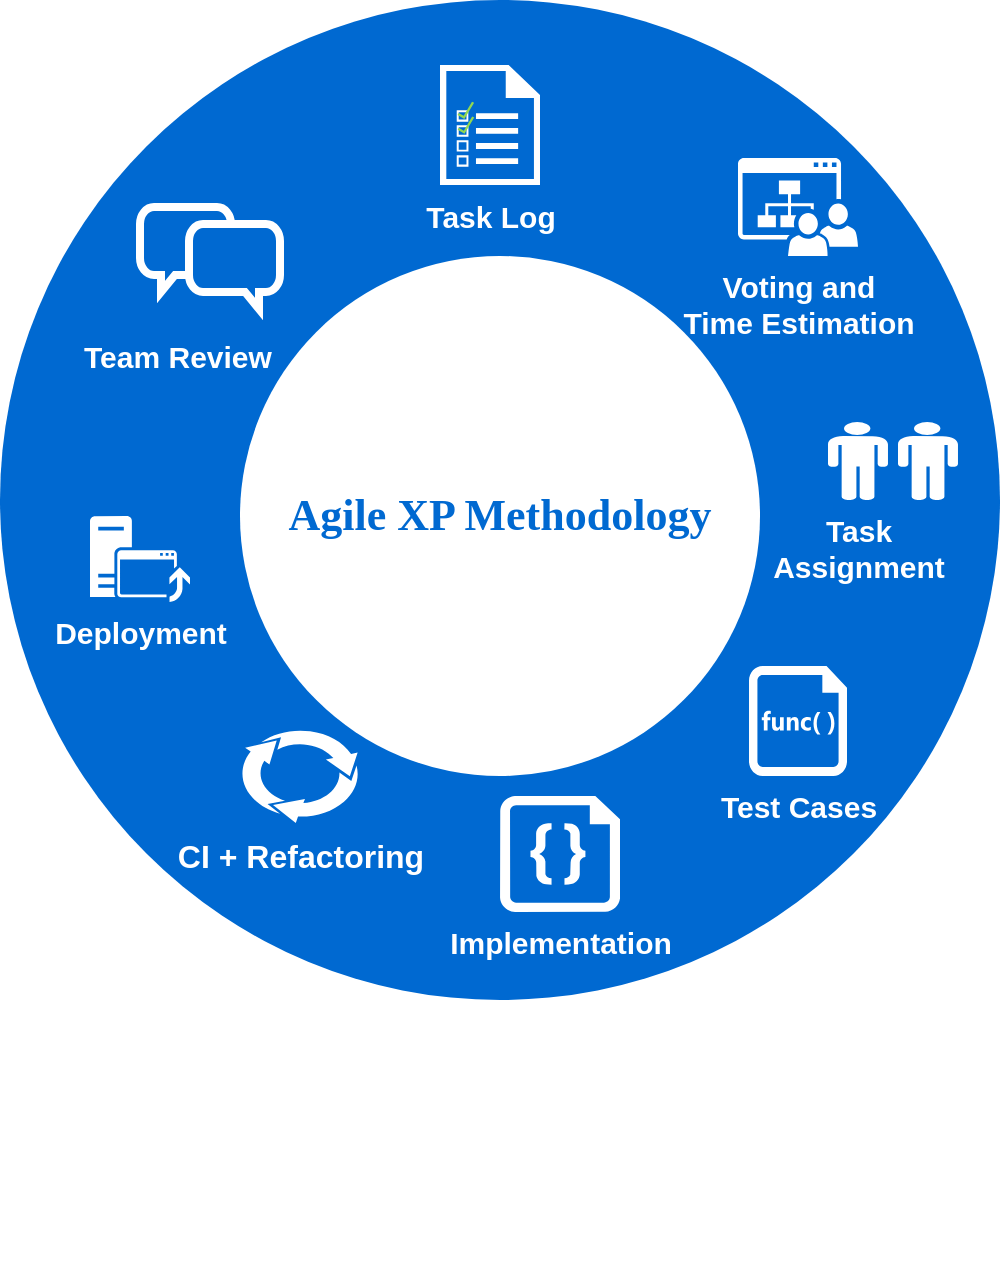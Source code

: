 <mxfile version="10.6.0" type="device"><diagram name="Page-1" id="3e8102d1-ef87-2e61-34e1-82d9a586fe2e"><mxGraphModel dx="1200" dy="687" grid="1" gridSize="10" guides="1" tooltips="1" connect="1" arrows="1" fold="1" page="1" pageScale="1" pageWidth="1100" pageHeight="850" background="#ffffff" math="0" shadow="0"><root><mxCell id="0"/><mxCell id="1" parent="0"/><mxCell id="70666756c84bb93c-1" value="" style="ellipse;whiteSpace=wrap;html=1;rounded=0;shadow=0;comic=0;strokeWidth=1;fontFamily=Verdana;fontSize=14;strokeColor=none;fillColor=#0069D1;" parent="1" vertex="1"><mxGeometry x="280" y="102" width="500" height="500" as="geometry"/></mxCell><mxCell id="70666756c84bb93c-2" value="Agile XP Methodology" style="ellipse;whiteSpace=wrap;html=1;rounded=0;shadow=0;comic=0;strokeWidth=1;fontFamily=Verdana;fontSize=22;strokeColor=none;fillColor=#ffffff;fontColor=#0069D1;fontStyle=1" parent="1" vertex="1"><mxGeometry x="400" y="230" width="260" height="260" as="geometry"/></mxCell><mxCell id="4zJSbUhP1Iekts_MpauV-4" value="&lt;font style=&quot;font-size: 15px&quot;&gt;&lt;b&gt;&lt;font style=&quot;font-size: 15px&quot; color=&quot;#FFFFFF&quot;&gt;Task Log&lt;/font&gt;&lt;/b&gt;&lt;/font&gt;" style="shadow=0;dashed=0;html=1;labelPosition=center;verticalLabelPosition=bottom;verticalAlign=top;align=center;shape=mxgraph.mscae.general.task_list;strokeColor=none;strokeWidth=1;" vertex="1" parent="1"><mxGeometry x="500" y="134.5" width="50" height="60" as="geometry"/></mxCell><mxCell id="4zJSbUhP1Iekts_MpauV-6" value="&lt;div style=&quot;font-size: 15px&quot;&gt;&lt;font style=&quot;font-size: 15px&quot;&gt;&lt;b&gt;&lt;font style=&quot;font-size: 15px&quot; color=&quot;#FFFFFF&quot;&gt;Voting and &lt;br&gt;&lt;/font&gt;&lt;/b&gt;&lt;/font&gt;&lt;/div&gt;&lt;div style=&quot;font-size: 15px&quot;&gt;&lt;font style=&quot;font-size: 15px&quot;&gt;&lt;b&gt;&lt;font style=&quot;font-size: 15px&quot; color=&quot;#FFFFFF&quot;&gt;Time Estimation&lt;/font&gt;&lt;/b&gt;&lt;/font&gt;&lt;/div&gt;" style="shadow=0;dashed=0;html=1;labelPosition=center;verticalLabelPosition=bottom;verticalAlign=top;outlineConnect=0;align=center;shape=mxgraph.office.sites.site_team;strokeColor=none;" vertex="1" parent="1"><mxGeometry x="649" y="181" width="60" height="49" as="geometry"/></mxCell><mxCell id="4zJSbUhP1Iekts_MpauV-10" value="&lt;div&gt;&lt;font size=&quot;1&quot; color=&quot;#FFFFFF&quot;&gt;&lt;b style=&quot;font-size: 15px&quot;&gt;Task &lt;br&gt;&lt;/b&gt;&lt;/font&gt;&lt;/div&gt;&lt;div&gt;&lt;font size=&quot;1&quot; color=&quot;#FFFFFF&quot;&gt;&lt;b style=&quot;font-size: 15px&quot;&gt;Assignment&lt;br&gt;&lt;/b&gt;&lt;/font&gt;&lt;/div&gt;" style="shape=mxgraph.signs.people.man_1;html=1;verticalLabelPosition=bottom;verticalAlign=top;align=center;strokeColor=none;" vertex="1" parent="1"><mxGeometry x="694" y="313" width="30" height="39" as="geometry"/></mxCell><mxCell id="4zJSbUhP1Iekts_MpauV-13" value="" style="shape=mxgraph.signs.people.man_1;html=1;verticalLabelPosition=bottom;verticalAlign=top;align=center;strokeColor=none;rotation=0;" vertex="1" parent="1"><mxGeometry x="729" y="313" width="30" height="39" as="geometry"/></mxCell><mxCell id="4zJSbUhP1Iekts_MpauV-21" value="&lt;font size=&quot;1&quot; color=&quot;#FFFFFF&quot;&gt;&lt;b style=&quot;font-size: 15px&quot;&gt;Implementation&lt;/b&gt;&lt;/font&gt;" style="shadow=0;dashed=0;html=1;labelPosition=center;verticalLabelPosition=bottom;verticalAlign=top;align=center;shape=mxgraph.azure.code_file;strokeColor=none;" vertex="1" parent="1"><mxGeometry x="530" y="500" width="60" height="58" as="geometry"/></mxCell><mxCell id="4zJSbUhP1Iekts_MpauV-25" value="&lt;font style=&quot;font-size: 16px&quot; color=&quot;#FFFFFF&quot;&gt;&lt;b&gt;CI + Refacto&lt;/b&gt;&lt;b&gt;&lt;span&gt;&lt;/span&gt;&lt;span&gt;r&lt;/span&gt;&lt;/b&gt;&lt;/font&gt;&lt;font style=&quot;font-size: 16px&quot;&gt;&lt;b&gt;&lt;font style=&quot;font-size: 16px&quot; color=&quot;#FFFFFF&quot;&gt;ing&lt;/font&gt;&lt;/b&gt;&lt;/font&gt;" style="shadow=0;dashed=0;html=1;labelPosition=center;verticalLabelPosition=bottom;verticalAlign=top;align=center;shape=mxgraph.mscae.general.continuous_cycle;strokeColor=none;" vertex="1" parent="1"><mxGeometry x="400" y="466.5" width="60" height="47" as="geometry"/></mxCell><mxCell id="4zJSbUhP1Iekts_MpauV-30" value="&lt;font size=&quot;1&quot; color=&quot;#FFFFFF&quot;&gt;&lt;b style=&quot;font-size: 15px&quot;&gt;Refactor&lt;/b&gt;&lt;/font&gt;" style="shadow=0;dashed=0;html=1;labelPosition=center;verticalLabelPosition=bottom;verticalAlign=top;align=center;shape=mxgraph.mscae.general.continuous_cycle;strokeColor=none;" vertex="1" parent="1"><mxGeometry x="450" y="650" width="60" height="70" as="geometry"/></mxCell><mxCell id="4zJSbUhP1Iekts_MpauV-28" value="&lt;font size=&quot;1&quot; color=&quot;#FFFFFF&quot;&gt;&lt;b style=&quot;font-size: 15px&quot;&gt;Deployment&lt;/b&gt;&lt;/font&gt;" style="shadow=0;dashed=0;html=1;labelPosition=center;verticalLabelPosition=bottom;verticalAlign=top;align=center;shape=mxgraph.mscae.system_center.software_update_point;strokeColor=none;" vertex="1" parent="1"><mxGeometry x="325" y="360" width="50" height="43" as="geometry"/></mxCell><mxCell id="4zJSbUhP1Iekts_MpauV-29" value="&lt;font style=&quot;font-size: 15px&quot;&gt;&lt;b&gt;&lt;font style=&quot;font-size: 15px&quot; color=&quot;#FFFFFF&quot;&gt;Test Cases&lt;/font&gt;&lt;/b&gt;&lt;/font&gt;" style="shadow=0;dashed=0;html=1;labelPosition=center;verticalLabelPosition=bottom;verticalAlign=top;align=center;shape=mxgraph.mscae.enterprise.code_file;strokeColor=none;" vertex="1" parent="1"><mxGeometry x="654.5" y="435" width="49" height="55" as="geometry"/></mxCell><mxCell id="4zJSbUhP1Iekts_MpauV-38" value="" style="group" vertex="1" connectable="0" parent="1"><mxGeometry x="320" y="205.5" width="110" height="83" as="geometry"/></mxCell><mxCell id="4zJSbUhP1Iekts_MpauV-36" value="" style="html=1;verticalLabelPosition=bottom;align=center;labelBackgroundColor=#ffffff;verticalAlign=top;strokeWidth=4;strokeColor=#FFFFFF;fillColor=#0069D1;shadow=0;dashed=0;shape=mxgraph.ios7.icons.chat;direction=west;rotation=180;" vertex="1" parent="4zJSbUhP1Iekts_MpauV-38"><mxGeometry x="30" width="70" height="51" as="geometry"/></mxCell><mxCell id="4zJSbUhP1Iekts_MpauV-37" value="&lt;font size=&quot;1&quot; color=&quot;#FFFFFF&quot;&gt;&lt;b style=&quot;font-size: 15px&quot;&gt;Team Review&lt;/b&gt;&lt;/font&gt;" style="text;html=1;resizable=0;points=[];autosize=1;align=left;verticalAlign=top;spacingTop=-4;" vertex="1" parent="4zJSbUhP1Iekts_MpauV-38"><mxGeometry y="63" width="110" height="20" as="geometry"/></mxCell></root></mxGraphModel></diagram></mxfile>